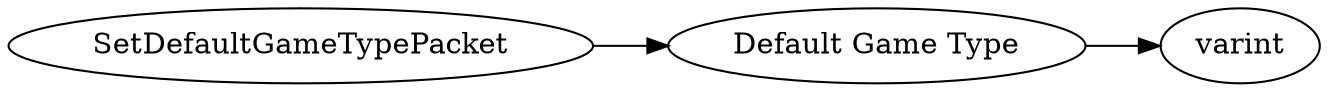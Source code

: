 digraph "SetDefaultGameTypePacket" {
rankdir = LR
0
0 -> 1
1 -> 2

0 [label="SetDefaultGameTypePacket",comment="name: \"SetDefaultGameTypePacket\", typeName: \"\", id: 0, branchId: 105, recurseId: -1, attributes: 0, notes: \"\""];
1 [label="Default Game Type",comment="name: \"Default Game Type\", typeName: \"\", id: 1, branchId: 0, recurseId: -1, attributes: 0, notes: \"\""];
2 [label="varint",comment="name: \"varint\", typeName: \"\", id: 2, branchId: 0, recurseId: -1, attributes: 512, notes: \"\""];
{ rank = max;2}

}

